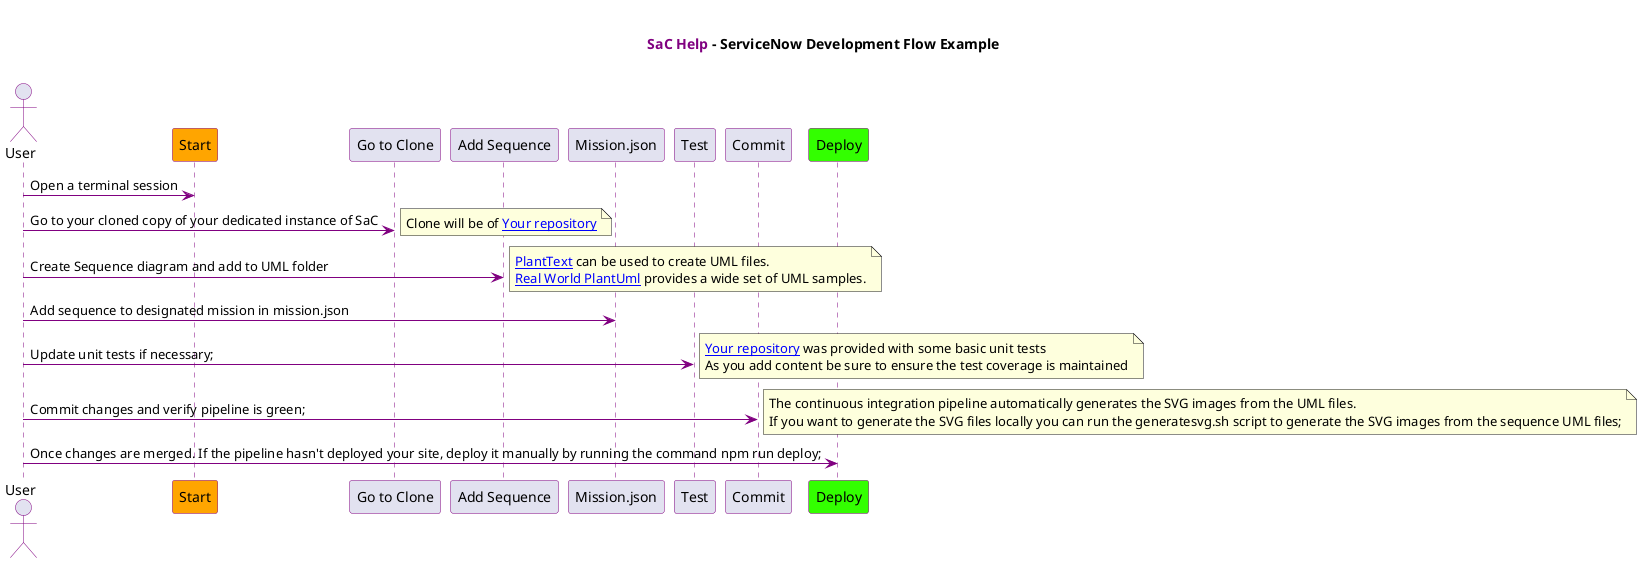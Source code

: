 @startuml

@startuml

title

  <font color=purple><b>SaC Help</b></font> - ServiceNow Development Flow Example

end title

skinparam sequenceArrowColor Purple
skinparam sequenceParticipantBorderColor Purple
skinparam sequenceActorBorderColor Purple
skinparam sequenceLifeLineBorderColor Purple
actor User
participant "Start" as A #FFA500
participant "Go to Clone" as B
participant "Add Sequence" as C
participant "Mission.json" as D
participant "Test" as E
participant "Commit" as F
participant "Deploy" as G #33ff00

User -> A: Open a terminal session
User -> B: Go to your cloned copy of your dedicated instance of SaC
note right
   Clone will be of [[https://github.com/your_organization/your_repository{Right click to open in a new window or a new tab} Your repository]]
end note
User -> C: Create Sequence diagram and add to UML folder
note right
  [[https://www.planttext.com/{Right click to open PlantUml in a new window or a new tab} PlantText]] can be used to create UML files.
  [[https://real-world-plantuml.com{Right click to open Real World PlantUml in a new window or a new tab} Real World PlantUml]] provides a wide set of UML samples.
end note
User -> D: Add sequence to designated mission in mission.json
User -> E: Update unit tests if necessary;
note right
  [[https://github.com/your_organization/your_repository{Right click to open in a new window or a new tab} Your repository]] was provided with some basic unit tests
  As you add content be sure to ensure the test coverage is maintained
end note
User -> F: Commit changes and verify pipeline is green;
note right
  The continuous integration pipeline automatically generates the SVG images from the UML files.
  If you want to generate the SVG files locally you can run the generatesvg.sh script to generate the SVG images from the sequence UML files;
end note
User -> G: Once changes are merged. If the pipeline hasn't deployed your site, deploy it manually by running the command npm run deploy;

@enduml
actor "Developer" as developer
actor "Peer" as peer
actor "Tech Lead" as tech_lead
actor "Dev Team Testers" as dev_team_testers
actor "Global Tech Lead" as global_tech_lead
actor "GDN Team Testers" as gdn_team_testers

participant "Sandbox" as sandbox
participant "Dev" as dev #FFA500
participant "Dev Test" as dev_test #FFA500
participant "Dev QA" as dev_qa #FFA500
participant "PreProd / Prod" as prod #50C878

rnote over developer
  Feasibility Analysis
endrnote
developer -> sandbox : development as per [[https://github.com/ServiceNowDXC/Documentation/blob/master/Developers/Developer%20General%20Guidelines.md guidelines]] if grooming requires feasibility work or being done by a new developer.

rnote over developer
  Code Development
endrnote
developer -> dev : normal development as per [[https://github.com/ServiceNowDXC/Documentation/blob/master/Developers/Developer%20General%20Guidelines.md guidelines]] work.

rnote over peer
  Code Review 1 (Optional)
endrnote
peer -> dev : Peer review on dev server, changes incorporated in next review cycle.

rnote over tech_lead
  Code Review 2
endrnote
tech_lead -> dev : Code reviewed by development team Tech Leads, changes incorporated in the next development cycle.

rnote over tech_lead
  Migration
endrnote
tech_lead -> dev_test : When review complete code migrated to DevTest so testers can start testing.

rnote over dev_team_testers
  Testing 1
endrnote
dev_team_testers -> dev_test : First testing round. Defects logged with developers. Dev cycle repeats until testing passes.

rnote over global_tech_lead
  Code Review 3
endrnote
global_tech_lead -> dev_test : Work reviewed by the Global Tech Lead as part of a general release building process.

rnote over global_tech_lead
  Migration
endrnote
global_tech_lead -> dev_qa : When review complete code migrated to DevQA so testers can start testing as part of a release can commence.

rnote over gdn_team_testers
  Testing 2
endrnote
gdn_team_testers -> dev_qa : Defects logged. Significant defects may need to be raised as stories for prioritization by POs.

rnote over global_tech_lead
  Migration
endrnote
global_tech_lead -> prod : When work complete code migrated to [[https://web.microsoftstream.com/video/0016ffb5-a40c-4e79-9093-78eb4cfb7d6f?list=studio PreProd & Prod]] for general use.

@enduml